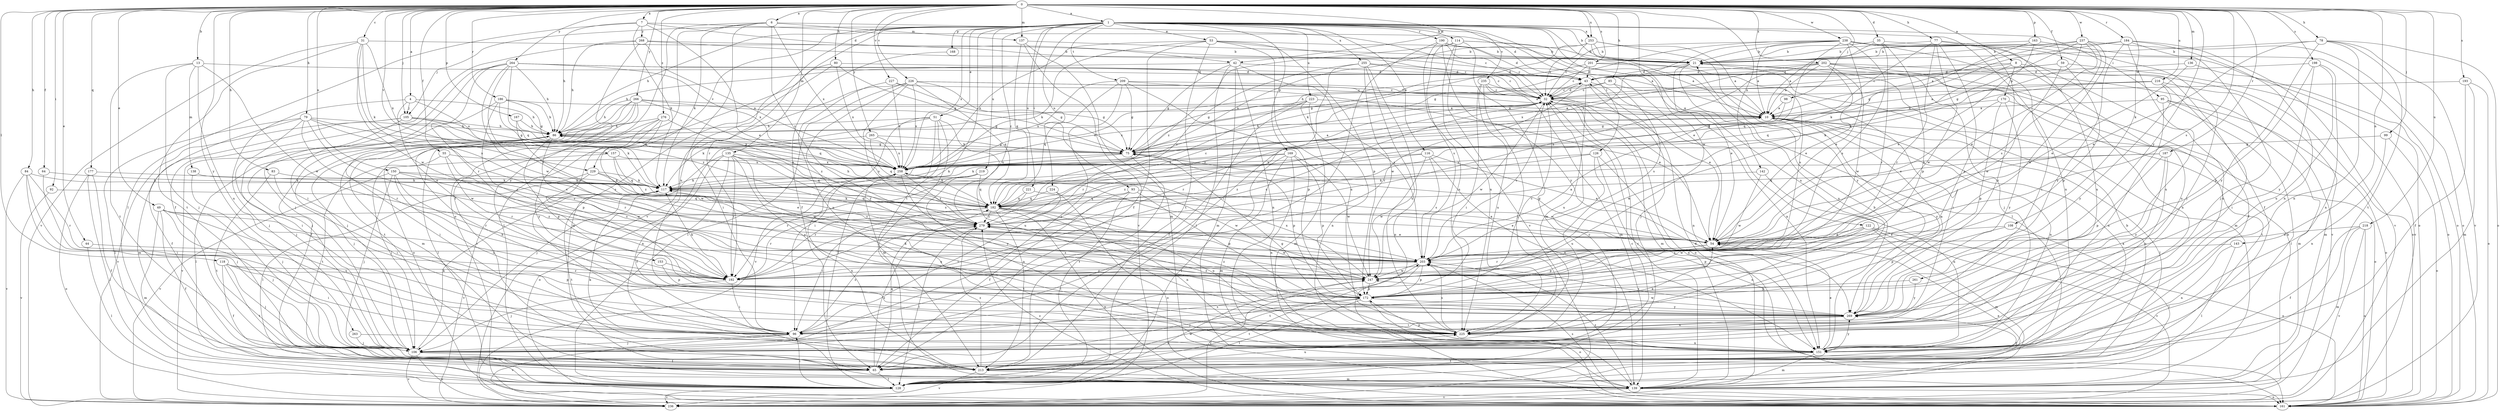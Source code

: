strict digraph  {
0;
1;
4;
6;
7;
8;
10;
13;
21;
31;
32;
35;
42;
43;
44;
49;
51;
53;
54;
55;
59;
64;
65;
75;
77;
78;
79;
80;
83;
84;
85;
86;
92;
93;
95;
96;
98;
99;
105;
106;
108;
114;
116;
117;
118;
122;
126;
128;
135;
136;
137;
138;
139;
142;
143;
150;
151;
153;
157;
161;
163;
167;
168;
169;
170;
172;
177;
182;
184;
186;
187;
190;
192;
193;
198;
201;
202;
203;
209;
213;
216;
218;
219;
221;
223;
224;
225;
226;
227;
229;
235;
236;
237;
238;
247;
253;
255;
258;
261;
263;
264;
265;
266;
268;
269;
276;
279;
0 -> 1  [label=a];
0 -> 4  [label=a];
0 -> 6  [label=a];
0 -> 7  [label=a];
0 -> 8  [label=a];
0 -> 13  [label=b];
0 -> 31  [label=c];
0 -> 35  [label=d];
0 -> 42  [label=d];
0 -> 44  [label=e];
0 -> 49  [label=e];
0 -> 55  [label=f];
0 -> 59  [label=f];
0 -> 64  [label=f];
0 -> 77  [label=h];
0 -> 78  [label=h];
0 -> 79  [label=h];
0 -> 80  [label=h];
0 -> 83  [label=h];
0 -> 84  [label=h];
0 -> 85  [label=h];
0 -> 92  [label=i];
0 -> 98  [label=j];
0 -> 99  [label=j];
0 -> 105  [label=j];
0 -> 108  [label=k];
0 -> 118  [label=l];
0 -> 135  [label=m];
0 -> 136  [label=m];
0 -> 137  [label=m];
0 -> 142  [label=n];
0 -> 143  [label=n];
0 -> 150  [label=n];
0 -> 163  [label=p];
0 -> 167  [label=p];
0 -> 177  [label=q];
0 -> 184  [label=r];
0 -> 186  [label=r];
0 -> 187  [label=r];
0 -> 193  [label=s];
0 -> 198  [label=s];
0 -> 201  [label=s];
0 -> 202  [label=s];
0 -> 203  [label=s];
0 -> 216  [label=u];
0 -> 218  [label=u];
0 -> 226  [label=v];
0 -> 227  [label=v];
0 -> 229  [label=v];
0 -> 237  [label=w];
0 -> 238  [label=w];
0 -> 247  [label=w];
0 -> 253  [label=x];
0 -> 261  [label=y];
0 -> 263  [label=y];
0 -> 264  [label=y];
0 -> 265  [label=y];
0 -> 266  [label=y];
0 -> 276  [label=z];
1 -> 21  [label=b];
1 -> 51  [label=e];
1 -> 53  [label=e];
1 -> 54  [label=e];
1 -> 86  [label=h];
1 -> 93  [label=i];
1 -> 95  [label=i];
1 -> 105  [label=j];
1 -> 114  [label=k];
1 -> 116  [label=k];
1 -> 122  [label=l];
1 -> 126  [label=l];
1 -> 151  [label=n];
1 -> 168  [label=p];
1 -> 169  [label=p];
1 -> 190  [label=r];
1 -> 192  [label=r];
1 -> 209  [label=t];
1 -> 213  [label=t];
1 -> 219  [label=u];
1 -> 221  [label=u];
1 -> 223  [label=u];
1 -> 224  [label=u];
1 -> 225  [label=u];
1 -> 229  [label=v];
1 -> 235  [label=v];
1 -> 236  [label=v];
1 -> 253  [label=x];
1 -> 255  [label=x];
1 -> 258  [label=x];
1 -> 279  [label=z];
4 -> 86  [label=h];
4 -> 105  [label=j];
4 -> 106  [label=j];
4 -> 153  [label=o];
4 -> 157  [label=o];
6 -> 32  [label=c];
6 -> 65  [label=f];
6 -> 117  [label=k];
6 -> 137  [label=m];
6 -> 161  [label=o];
6 -> 225  [label=u];
6 -> 258  [label=x];
6 -> 279  [label=z];
7 -> 42  [label=d];
7 -> 43  [label=d];
7 -> 54  [label=e];
7 -> 86  [label=h];
7 -> 117  [label=k];
7 -> 128  [label=l];
7 -> 268  [label=y];
8 -> 43  [label=d];
8 -> 86  [label=h];
8 -> 161  [label=o];
8 -> 170  [label=p];
8 -> 182  [label=q];
8 -> 225  [label=u];
10 -> 86  [label=h];
10 -> 128  [label=l];
10 -> 151  [label=n];
10 -> 161  [label=o];
10 -> 247  [label=w];
10 -> 269  [label=y];
13 -> 43  [label=d];
13 -> 106  [label=j];
13 -> 138  [label=m];
13 -> 213  [label=t];
13 -> 225  [label=u];
13 -> 247  [label=w];
21 -> 43  [label=d];
21 -> 54  [label=e];
21 -> 139  [label=m];
21 -> 225  [label=u];
31 -> 21  [label=b];
31 -> 117  [label=k];
31 -> 203  [label=s];
31 -> 213  [label=t];
31 -> 236  [label=v];
31 -> 247  [label=w];
31 -> 258  [label=x];
32 -> 10  [label=a];
32 -> 43  [label=d];
32 -> 139  [label=m];
32 -> 151  [label=n];
32 -> 161  [label=o];
32 -> 192  [label=r];
32 -> 247  [label=w];
32 -> 258  [label=x];
32 -> 279  [label=z];
35 -> 10  [label=a];
35 -> 21  [label=b];
35 -> 106  [label=j];
35 -> 172  [label=p];
35 -> 192  [label=r];
42 -> 43  [label=d];
42 -> 75  [label=g];
42 -> 86  [label=h];
42 -> 128  [label=l];
42 -> 139  [label=m];
42 -> 151  [label=n];
42 -> 203  [label=s];
43 -> 32  [label=c];
43 -> 106  [label=j];
43 -> 151  [label=n];
43 -> 192  [label=r];
43 -> 225  [label=u];
44 -> 128  [label=l];
44 -> 203  [label=s];
49 -> 65  [label=f];
49 -> 106  [label=j];
49 -> 139  [label=m];
49 -> 192  [label=r];
49 -> 225  [label=u];
49 -> 279  [label=z];
51 -> 86  [label=h];
51 -> 96  [label=i];
51 -> 117  [label=k];
51 -> 128  [label=l];
51 -> 139  [label=m];
51 -> 225  [label=u];
51 -> 236  [label=v];
53 -> 10  [label=a];
53 -> 21  [label=b];
53 -> 65  [label=f];
53 -> 117  [label=k];
53 -> 172  [label=p];
53 -> 213  [label=t];
53 -> 225  [label=u];
53 -> 258  [label=x];
54 -> 75  [label=g];
54 -> 172  [label=p];
54 -> 192  [label=r];
54 -> 203  [label=s];
55 -> 192  [label=r];
55 -> 213  [label=t];
55 -> 247  [label=w];
55 -> 258  [label=x];
59 -> 32  [label=c];
59 -> 43  [label=d];
59 -> 172  [label=p];
59 -> 236  [label=v];
59 -> 247  [label=w];
64 -> 96  [label=i];
64 -> 117  [label=k];
65 -> 10  [label=a];
65 -> 32  [label=c];
65 -> 128  [label=l];
65 -> 182  [label=q];
65 -> 279  [label=z];
75 -> 10  [label=a];
75 -> 86  [label=h];
75 -> 117  [label=k];
75 -> 172  [label=p];
75 -> 213  [label=t];
75 -> 258  [label=x];
77 -> 21  [label=b];
77 -> 172  [label=p];
77 -> 182  [label=q];
77 -> 192  [label=r];
77 -> 225  [label=u];
77 -> 247  [label=w];
77 -> 269  [label=y];
78 -> 21  [label=b];
78 -> 54  [label=e];
78 -> 151  [label=n];
78 -> 161  [label=o];
78 -> 213  [label=t];
78 -> 236  [label=v];
78 -> 269  [label=y];
79 -> 65  [label=f];
79 -> 86  [label=h];
79 -> 96  [label=i];
79 -> 117  [label=k];
79 -> 128  [label=l];
79 -> 192  [label=r];
79 -> 203  [label=s];
79 -> 247  [label=w];
80 -> 43  [label=d];
80 -> 75  [label=g];
80 -> 128  [label=l];
80 -> 139  [label=m];
80 -> 258  [label=x];
83 -> 96  [label=i];
83 -> 117  [label=k];
83 -> 213  [label=t];
84 -> 96  [label=i];
84 -> 106  [label=j];
84 -> 117  [label=k];
84 -> 192  [label=r];
84 -> 236  [label=v];
85 -> 32  [label=c];
85 -> 75  [label=g];
85 -> 96  [label=i];
85 -> 203  [label=s];
86 -> 75  [label=g];
86 -> 96  [label=i];
86 -> 106  [label=j];
86 -> 128  [label=l];
86 -> 172  [label=p];
86 -> 192  [label=r];
86 -> 236  [label=v];
92 -> 182  [label=q];
92 -> 236  [label=v];
93 -> 54  [label=e];
93 -> 65  [label=f];
93 -> 128  [label=l];
93 -> 172  [label=p];
93 -> 182  [label=q];
95 -> 10  [label=a];
95 -> 128  [label=l];
95 -> 139  [label=m];
95 -> 151  [label=n];
95 -> 161  [label=o];
96 -> 54  [label=e];
96 -> 106  [label=j];
96 -> 236  [label=v];
96 -> 279  [label=z];
98 -> 10  [label=a];
98 -> 75  [label=g];
99 -> 75  [label=g];
99 -> 151  [label=n];
99 -> 161  [label=o];
105 -> 75  [label=g];
105 -> 86  [label=h];
105 -> 106  [label=j];
105 -> 139  [label=m];
105 -> 236  [label=v];
105 -> 258  [label=x];
106 -> 65  [label=f];
106 -> 117  [label=k];
106 -> 161  [label=o];
106 -> 203  [label=s];
106 -> 236  [label=v];
108 -> 54  [label=e];
108 -> 128  [label=l];
108 -> 172  [label=p];
114 -> 10  [label=a];
114 -> 21  [label=b];
114 -> 139  [label=m];
114 -> 203  [label=s];
114 -> 225  [label=u];
114 -> 236  [label=v];
114 -> 279  [label=z];
116 -> 54  [label=e];
116 -> 151  [label=n];
116 -> 203  [label=s];
116 -> 247  [label=w];
116 -> 258  [label=x];
116 -> 279  [label=z];
117 -> 182  [label=q];
117 -> 213  [label=t];
117 -> 236  [label=v];
118 -> 65  [label=f];
118 -> 96  [label=i];
118 -> 106  [label=j];
118 -> 172  [label=p];
118 -> 192  [label=r];
118 -> 213  [label=t];
122 -> 54  [label=e];
122 -> 139  [label=m];
122 -> 161  [label=o];
122 -> 172  [label=p];
122 -> 236  [label=v];
122 -> 247  [label=w];
126 -> 151  [label=n];
126 -> 161  [label=o];
126 -> 225  [label=u];
126 -> 258  [label=x];
126 -> 279  [label=z];
128 -> 21  [label=b];
128 -> 32  [label=c];
128 -> 96  [label=i];
128 -> 236  [label=v];
128 -> 247  [label=w];
135 -> 65  [label=f];
135 -> 106  [label=j];
135 -> 161  [label=o];
135 -> 182  [label=q];
135 -> 192  [label=r];
135 -> 203  [label=s];
135 -> 247  [label=w];
135 -> 258  [label=x];
135 -> 269  [label=y];
136 -> 43  [label=d];
136 -> 54  [label=e];
136 -> 161  [label=o];
137 -> 21  [label=b];
137 -> 139  [label=m];
137 -> 182  [label=q];
137 -> 236  [label=v];
138 -> 106  [label=j];
138 -> 117  [label=k];
139 -> 32  [label=c];
139 -> 54  [label=e];
139 -> 161  [label=o];
139 -> 203  [label=s];
139 -> 236  [label=v];
142 -> 117  [label=k];
142 -> 151  [label=n];
142 -> 247  [label=w];
143 -> 128  [label=l];
143 -> 151  [label=n];
143 -> 203  [label=s];
150 -> 106  [label=j];
150 -> 117  [label=k];
150 -> 192  [label=r];
150 -> 203  [label=s];
150 -> 225  [label=u];
150 -> 236  [label=v];
150 -> 279  [label=z];
151 -> 21  [label=b];
151 -> 54  [label=e];
151 -> 139  [label=m];
151 -> 172  [label=p];
151 -> 213  [label=t];
151 -> 258  [label=x];
151 -> 269  [label=y];
153 -> 172  [label=p];
153 -> 192  [label=r];
157 -> 106  [label=j];
157 -> 182  [label=q];
157 -> 258  [label=x];
157 -> 279  [label=z];
161 -> 203  [label=s];
161 -> 279  [label=z];
163 -> 21  [label=b];
163 -> 54  [label=e];
163 -> 117  [label=k];
163 -> 161  [label=o];
167 -> 86  [label=h];
167 -> 203  [label=s];
167 -> 258  [label=x];
168 -> 65  [label=f];
169 -> 117  [label=k];
169 -> 128  [label=l];
169 -> 139  [label=m];
169 -> 151  [label=n];
169 -> 172  [label=p];
169 -> 247  [label=w];
169 -> 258  [label=x];
170 -> 10  [label=a];
170 -> 54  [label=e];
170 -> 172  [label=p];
170 -> 213  [label=t];
170 -> 269  [label=y];
172 -> 32  [label=c];
172 -> 106  [label=j];
172 -> 117  [label=k];
172 -> 128  [label=l];
172 -> 161  [label=o];
172 -> 213  [label=t];
172 -> 269  [label=y];
172 -> 279  [label=z];
177 -> 65  [label=f];
177 -> 117  [label=k];
177 -> 128  [label=l];
177 -> 161  [label=o];
182 -> 32  [label=c];
182 -> 54  [label=e];
182 -> 86  [label=h];
182 -> 96  [label=i];
182 -> 117  [label=k];
182 -> 151  [label=n];
182 -> 161  [label=o];
182 -> 192  [label=r];
182 -> 213  [label=t];
182 -> 225  [label=u];
182 -> 279  [label=z];
184 -> 21  [label=b];
184 -> 75  [label=g];
184 -> 106  [label=j];
184 -> 151  [label=n];
184 -> 225  [label=u];
184 -> 236  [label=v];
184 -> 269  [label=y];
186 -> 10  [label=a];
186 -> 75  [label=g];
186 -> 86  [label=h];
186 -> 106  [label=j];
186 -> 192  [label=r];
186 -> 279  [label=z];
187 -> 172  [label=p];
187 -> 182  [label=q];
187 -> 225  [label=u];
187 -> 258  [label=x];
187 -> 269  [label=y];
190 -> 21  [label=b];
190 -> 32  [label=c];
190 -> 43  [label=d];
190 -> 106  [label=j];
190 -> 225  [label=u];
190 -> 269  [label=y];
192 -> 32  [label=c];
192 -> 96  [label=i];
192 -> 106  [label=j];
192 -> 117  [label=k];
193 -> 32  [label=c];
193 -> 65  [label=f];
193 -> 139  [label=m];
193 -> 161  [label=o];
198 -> 43  [label=d];
198 -> 151  [label=n];
198 -> 172  [label=p];
198 -> 225  [label=u];
198 -> 269  [label=y];
201 -> 32  [label=c];
201 -> 43  [label=d];
201 -> 65  [label=f];
201 -> 75  [label=g];
201 -> 203  [label=s];
202 -> 10  [label=a];
202 -> 43  [label=d];
202 -> 54  [label=e];
202 -> 106  [label=j];
202 -> 151  [label=n];
202 -> 236  [label=v];
202 -> 247  [label=w];
202 -> 258  [label=x];
202 -> 279  [label=z];
203 -> 10  [label=a];
203 -> 32  [label=c];
203 -> 172  [label=p];
203 -> 192  [label=r];
203 -> 213  [label=t];
203 -> 247  [label=w];
209 -> 32  [label=c];
209 -> 54  [label=e];
209 -> 75  [label=g];
209 -> 106  [label=j];
209 -> 172  [label=p];
209 -> 182  [label=q];
209 -> 258  [label=x];
213 -> 117  [label=k];
213 -> 139  [label=m];
213 -> 225  [label=u];
213 -> 236  [label=v];
213 -> 258  [label=x];
213 -> 269  [label=y];
213 -> 279  [label=z];
216 -> 10  [label=a];
216 -> 32  [label=c];
216 -> 96  [label=i];
216 -> 117  [label=k];
216 -> 139  [label=m];
216 -> 269  [label=y];
218 -> 54  [label=e];
218 -> 65  [label=f];
218 -> 139  [label=m];
218 -> 161  [label=o];
218 -> 236  [label=v];
219 -> 117  [label=k];
219 -> 151  [label=n];
219 -> 182  [label=q];
219 -> 192  [label=r];
221 -> 54  [label=e];
221 -> 182  [label=q];
221 -> 192  [label=r];
223 -> 10  [label=a];
223 -> 65  [label=f];
223 -> 139  [label=m];
223 -> 151  [label=n];
223 -> 192  [label=r];
223 -> 258  [label=x];
224 -> 96  [label=i];
224 -> 161  [label=o];
224 -> 182  [label=q];
225 -> 75  [label=g];
225 -> 86  [label=h];
225 -> 151  [label=n];
225 -> 203  [label=s];
226 -> 10  [label=a];
226 -> 32  [label=c];
226 -> 75  [label=g];
226 -> 96  [label=i];
226 -> 128  [label=l];
226 -> 182  [label=q];
226 -> 203  [label=s];
226 -> 258  [label=x];
226 -> 269  [label=y];
227 -> 32  [label=c];
227 -> 75  [label=g];
227 -> 225  [label=u];
227 -> 258  [label=x];
229 -> 54  [label=e];
229 -> 96  [label=i];
229 -> 117  [label=k];
229 -> 128  [label=l];
229 -> 203  [label=s];
235 -> 32  [label=c];
235 -> 54  [label=e];
235 -> 96  [label=i];
235 -> 106  [label=j];
235 -> 139  [label=m];
235 -> 225  [label=u];
236 -> 21  [label=b];
236 -> 43  [label=d];
237 -> 10  [label=a];
237 -> 21  [label=b];
237 -> 54  [label=e];
237 -> 75  [label=g];
237 -> 161  [label=o];
237 -> 182  [label=q];
237 -> 203  [label=s];
237 -> 247  [label=w];
238 -> 10  [label=a];
238 -> 21  [label=b];
238 -> 32  [label=c];
238 -> 54  [label=e];
238 -> 65  [label=f];
238 -> 75  [label=g];
238 -> 96  [label=i];
238 -> 151  [label=n];
238 -> 161  [label=o];
238 -> 182  [label=q];
238 -> 203  [label=s];
238 -> 258  [label=x];
247 -> 172  [label=p];
247 -> 236  [label=v];
247 -> 258  [label=x];
253 -> 10  [label=a];
253 -> 21  [label=b];
253 -> 32  [label=c];
253 -> 117  [label=k];
253 -> 128  [label=l];
253 -> 258  [label=x];
253 -> 269  [label=y];
255 -> 32  [label=c];
255 -> 43  [label=d];
255 -> 96  [label=i];
255 -> 161  [label=o];
255 -> 225  [label=u];
255 -> 247  [label=w];
255 -> 279  [label=z];
258 -> 117  [label=k];
258 -> 247  [label=w];
258 -> 269  [label=y];
258 -> 279  [label=z];
261 -> 172  [label=p];
261 -> 269  [label=y];
263 -> 106  [label=j];
263 -> 151  [label=n];
264 -> 32  [label=c];
264 -> 43  [label=d];
264 -> 86  [label=h];
264 -> 96  [label=i];
264 -> 106  [label=j];
264 -> 182  [label=q];
264 -> 192  [label=r];
264 -> 203  [label=s];
264 -> 247  [label=w];
264 -> 258  [label=x];
265 -> 75  [label=g];
265 -> 151  [label=n];
265 -> 182  [label=q];
265 -> 258  [label=x];
266 -> 10  [label=a];
266 -> 65  [label=f];
266 -> 75  [label=g];
266 -> 86  [label=h];
266 -> 106  [label=j];
266 -> 139  [label=m];
266 -> 161  [label=o];
266 -> 182  [label=q];
266 -> 213  [label=t];
268 -> 21  [label=b];
268 -> 32  [label=c];
268 -> 65  [label=f];
268 -> 86  [label=h];
268 -> 258  [label=x];
268 -> 269  [label=y];
269 -> 10  [label=a];
269 -> 96  [label=i];
269 -> 203  [label=s];
269 -> 225  [label=u];
269 -> 247  [label=w];
269 -> 279  [label=z];
276 -> 86  [label=h];
276 -> 128  [label=l];
276 -> 172  [label=p];
276 -> 247  [label=w];
276 -> 269  [label=y];
276 -> 279  [label=z];
279 -> 54  [label=e];
279 -> 128  [label=l];
279 -> 247  [label=w];
}
